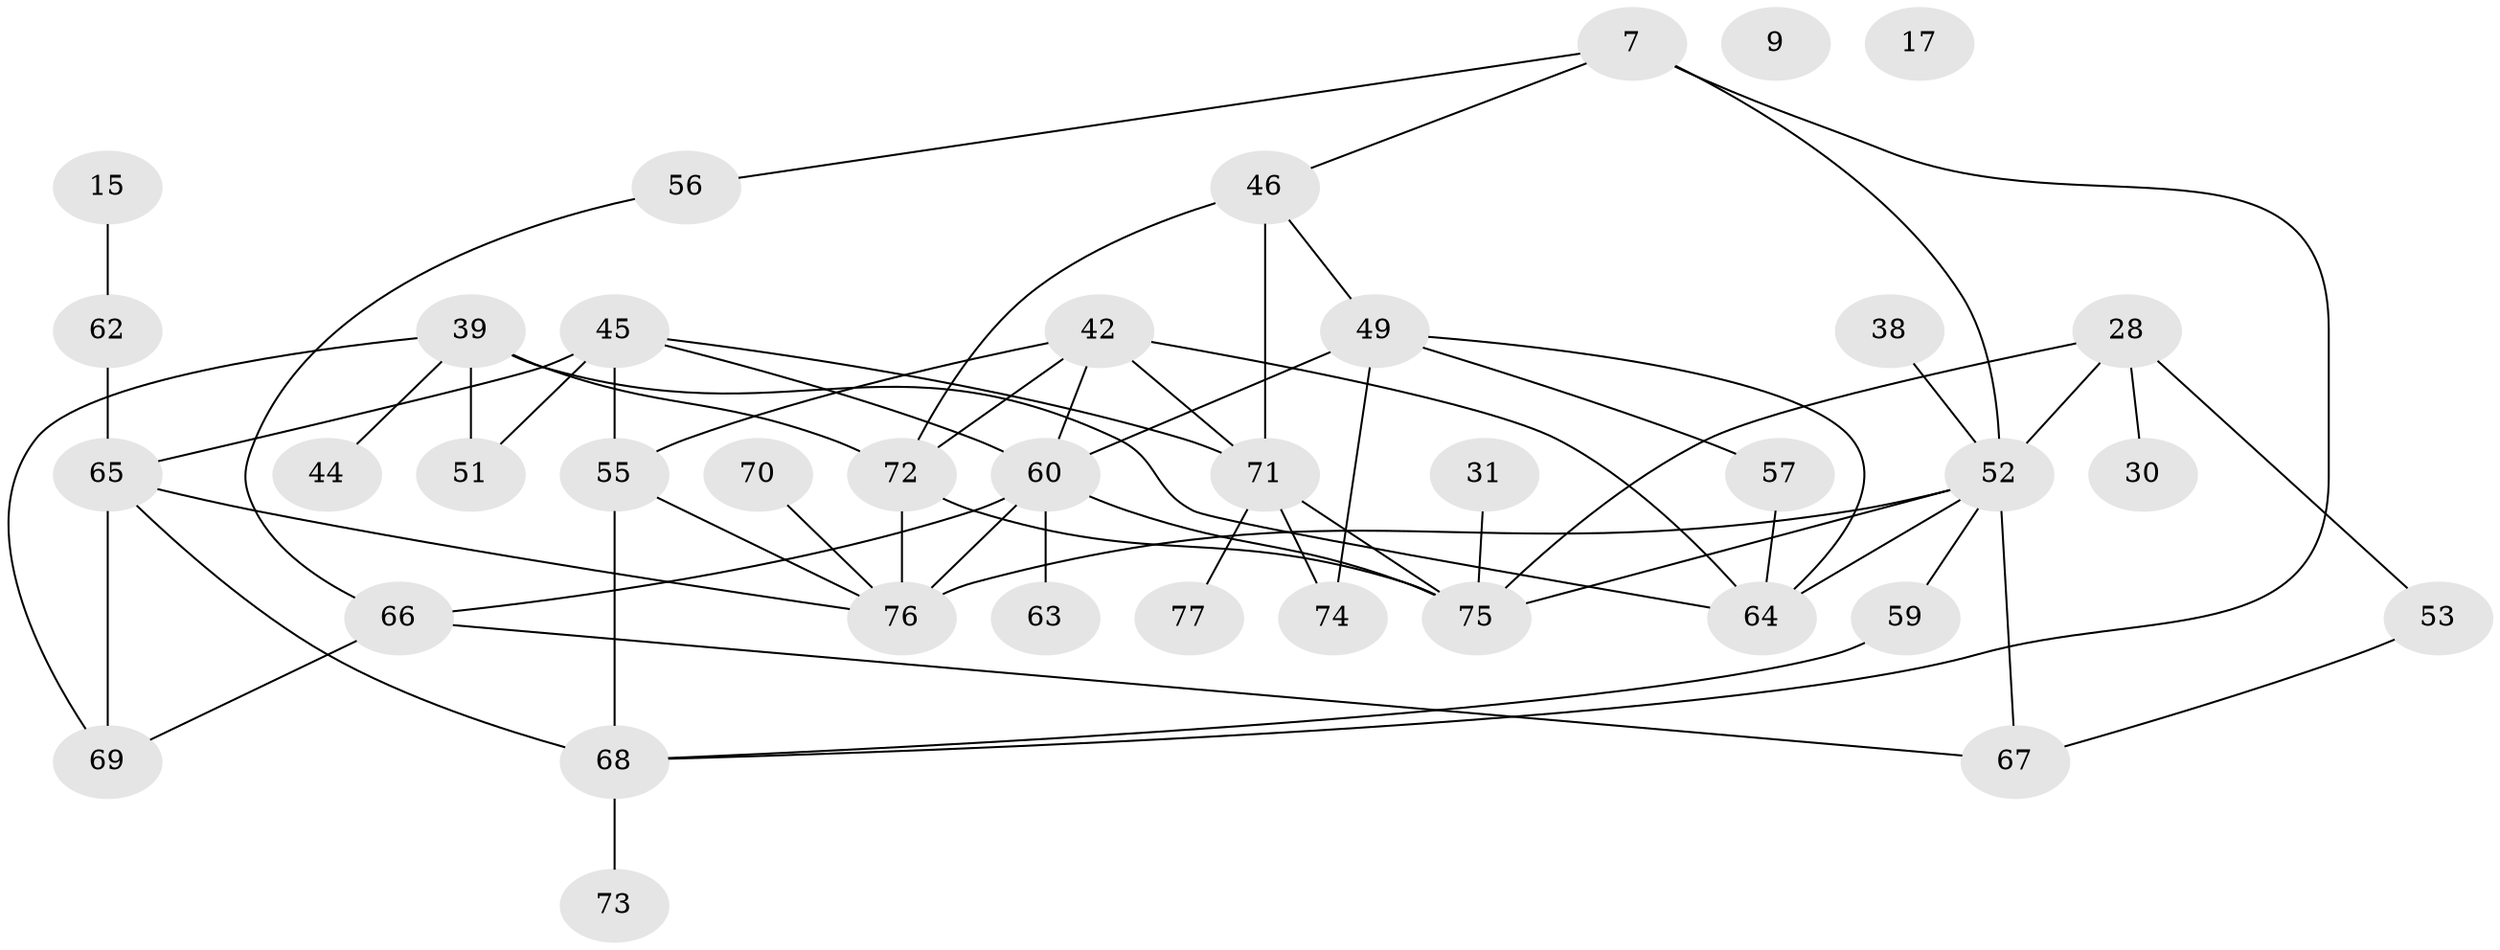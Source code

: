 // original degree distribution, {5: 0.14285714285714285, 3: 0.24675324675324675, 2: 0.2857142857142857, 4: 0.11688311688311688, 0: 0.025974025974025976, 1: 0.14285714285714285, 6: 0.025974025974025976, 7: 0.012987012987012988}
// Generated by graph-tools (version 1.1) at 2025/43/03/04/25 21:43:40]
// undirected, 38 vertices, 61 edges
graph export_dot {
graph [start="1"]
  node [color=gray90,style=filled];
  7;
  9;
  15;
  17;
  28;
  30;
  31;
  38;
  39 [super="+8+27"];
  42;
  44;
  45 [super="+14"];
  46;
  49 [super="+40+41"];
  51;
  52 [super="+29+47"];
  53;
  55 [super="+37"];
  56;
  57;
  59;
  60 [super="+36+58"];
  62;
  63;
  64 [super="+2+32+6+13"];
  65 [super="+1"];
  66;
  67 [super="+11"];
  68 [super="+5"];
  69 [super="+54"];
  70;
  71 [super="+50+43"];
  72;
  73;
  74;
  75 [super="+24+48"];
  76 [super="+10+33+61"];
  77;
  7 -- 46;
  7 -- 56;
  7 -- 68;
  7 -- 52;
  15 -- 62;
  28 -- 30;
  28 -- 53;
  28 -- 75;
  28 -- 52;
  31 -- 75;
  38 -- 52;
  39 -- 72;
  39 -- 64;
  39 -- 51;
  39 -- 44;
  39 -- 69;
  42 -- 72;
  42 -- 71 [weight=2];
  42 -- 64;
  42 -- 60;
  42 -- 55;
  45 -- 51;
  45 -- 71;
  45 -- 65;
  45 -- 60;
  45 -- 55;
  46 -- 71 [weight=2];
  46 -- 72;
  46 -- 49;
  49 -- 74;
  49 -- 60;
  49 -- 57;
  49 -- 64;
  52 -- 75;
  52 -- 76 [weight=3];
  52 -- 64;
  52 -- 67;
  52 -- 59;
  53 -- 67;
  55 -- 68;
  55 -- 76;
  56 -- 66;
  57 -- 64;
  59 -- 68;
  60 -- 75 [weight=3];
  60 -- 76 [weight=2];
  60 -- 66;
  60 -- 63;
  62 -- 65;
  65 -- 68 [weight=2];
  65 -- 76 [weight=2];
  65 -- 69;
  66 -- 67;
  66 -- 69;
  68 -- 73;
  70 -- 76;
  71 -- 77 [weight=2];
  71 -- 74;
  71 -- 75;
  72 -- 76;
  72 -- 75 [weight=2];
}
